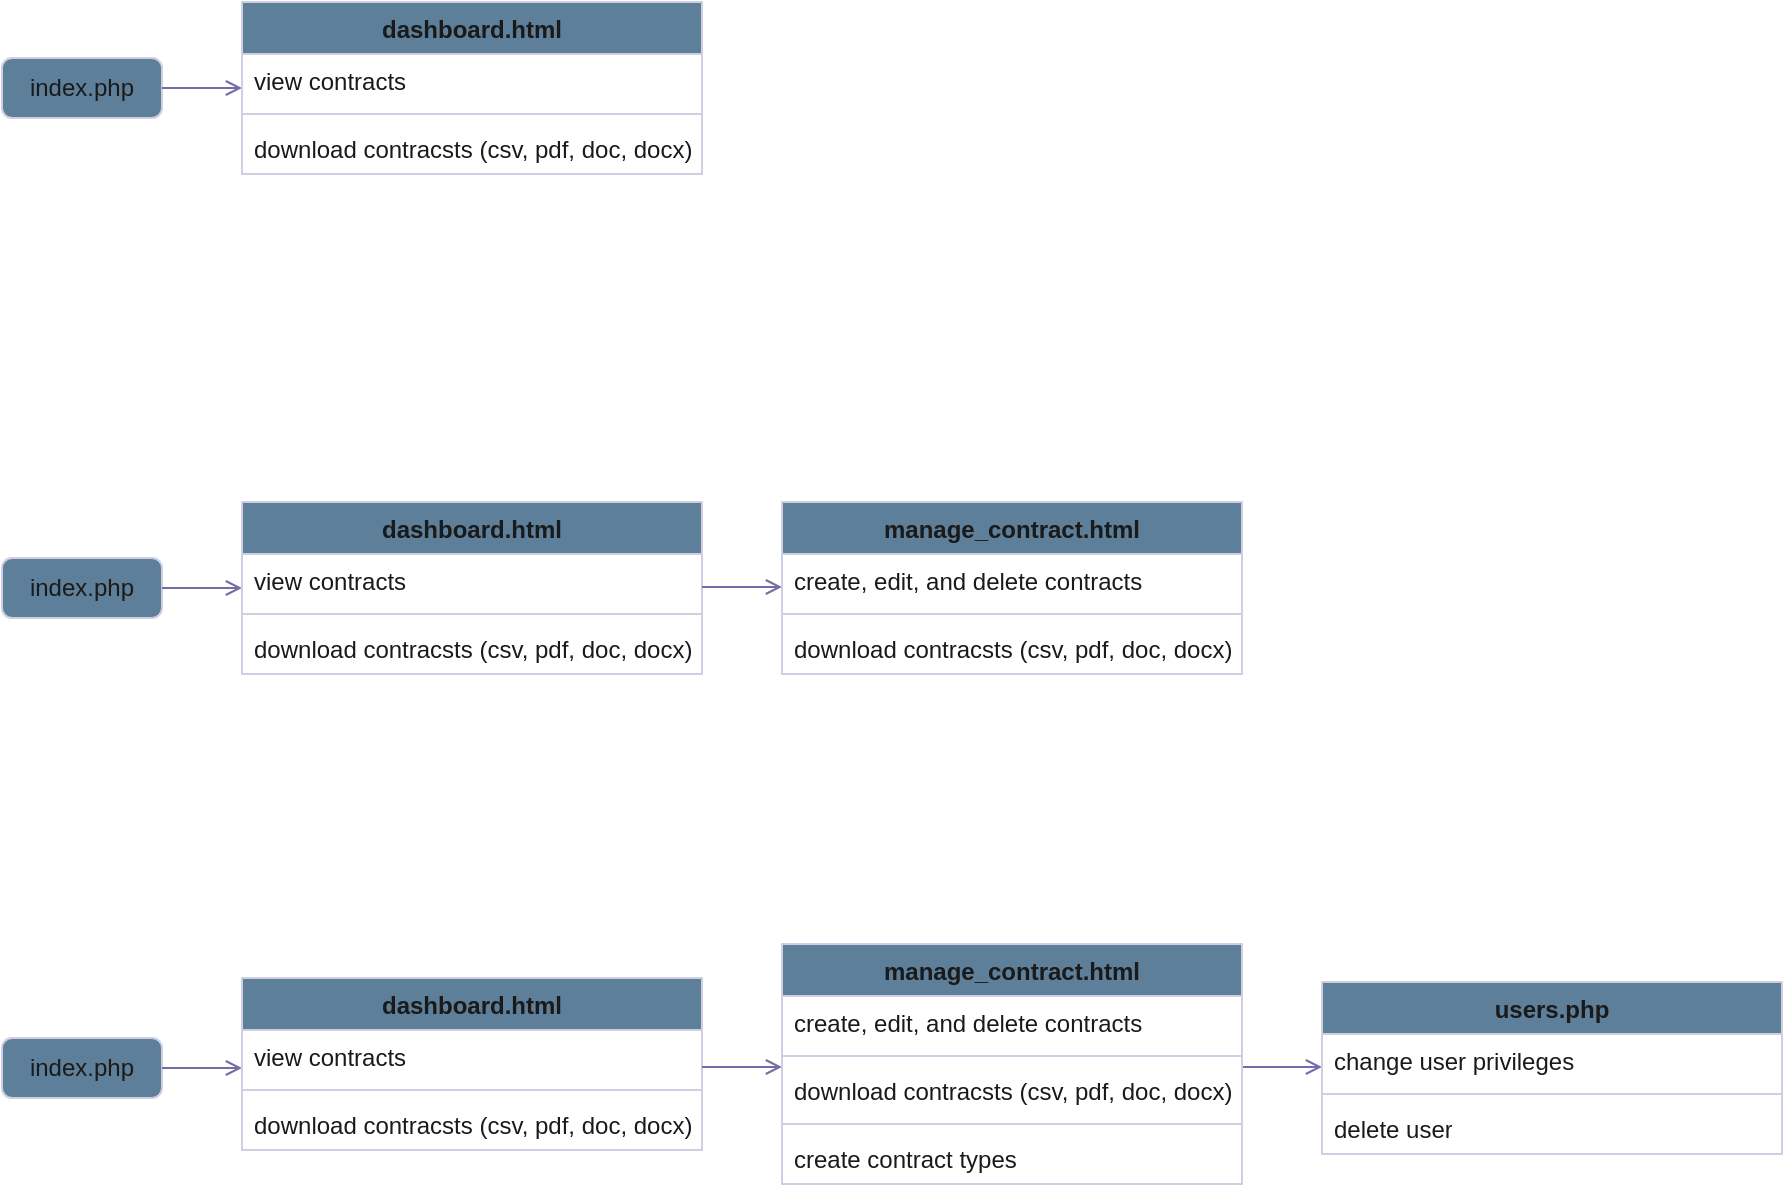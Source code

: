 <mxfile version="28.1.2">
  <diagram name="Page-1" id="B7uV1d_arZ_PD5mE8Kxf">
    <mxGraphModel dx="1042" dy="626" grid="1" gridSize="10" guides="1" tooltips="1" connect="1" arrows="1" fold="1" page="1" pageScale="1" pageWidth="827" pageHeight="1169" math="0" shadow="0">
      <root>
        <mxCell id="0" />
        <mxCell id="1" parent="0" />
        <mxCell id="tB-Uq7sRF1gaMA0PSLCb-1" value="index.php" style="html=1;rounded=1;absoluteArcSize=1;arcSize=10;whiteSpace=wrap;labelBackgroundColor=none;fillColor=#5D7F99;strokeColor=#D0CEE2;fontColor=#1A1A1A;" vertex="1" parent="1">
          <mxGeometry x="90" y="120" width="80" height="30" as="geometry" />
        </mxCell>
        <mxCell id="tB-Uq7sRF1gaMA0PSLCb-2" value="" style="endArrow=open;html=1;rounded=0;align=center;verticalAlign=top;endFill=0;labelBackgroundColor=none;endSize=6;strokeColor=#736CA8;fontColor=default;" edge="1" source="tB-Uq7sRF1gaMA0PSLCb-1" parent="1">
          <mxGeometry relative="1" as="geometry">
            <mxPoint x="210" y="135" as="targetPoint" />
          </mxGeometry>
        </mxCell>
        <mxCell id="tB-Uq7sRF1gaMA0PSLCb-11" value="index.php" style="html=1;rounded=1;absoluteArcSize=1;arcSize=10;whiteSpace=wrap;labelBackgroundColor=none;fillColor=#5D7F99;strokeColor=#D0CEE2;fontColor=#1A1A1A;" vertex="1" parent="1">
          <mxGeometry x="90" y="370" width="80" height="30" as="geometry" />
        </mxCell>
        <mxCell id="tB-Uq7sRF1gaMA0PSLCb-12" value="" style="endArrow=open;html=1;rounded=0;align=center;verticalAlign=top;endFill=0;labelBackgroundColor=none;endSize=6;strokeColor=#736CA8;fontColor=default;" edge="1" source="tB-Uq7sRF1gaMA0PSLCb-11" parent="1">
          <mxGeometry relative="1" as="geometry">
            <mxPoint x="210" y="385" as="targetPoint" />
          </mxGeometry>
        </mxCell>
        <mxCell id="tB-Uq7sRF1gaMA0PSLCb-13" value="index.php" style="html=1;rounded=1;absoluteArcSize=1;arcSize=10;whiteSpace=wrap;labelBackgroundColor=none;fillColor=#5D7F99;strokeColor=#D0CEE2;fontColor=#1A1A1A;" vertex="1" parent="1">
          <mxGeometry x="90" y="610" width="80" height="30" as="geometry" />
        </mxCell>
        <mxCell id="tB-Uq7sRF1gaMA0PSLCb-14" value="" style="endArrow=open;html=1;rounded=0;align=center;verticalAlign=top;endFill=0;labelBackgroundColor=none;endSize=6;strokeColor=#736CA8;fontColor=default;" edge="1" source="tB-Uq7sRF1gaMA0PSLCb-13" parent="1">
          <mxGeometry relative="1" as="geometry">
            <mxPoint x="210" y="625" as="targetPoint" />
          </mxGeometry>
        </mxCell>
        <mxCell id="tB-Uq7sRF1gaMA0PSLCb-15" value="dashboard.html" style="swimlane;fontStyle=1;align=center;verticalAlign=top;childLayout=stackLayout;horizontal=1;startSize=26;horizontalStack=0;resizeParent=1;resizeParentMax=0;resizeLast=0;collapsible=1;marginBottom=0;whiteSpace=wrap;html=1;labelBackgroundColor=none;fillColor=#5D7F99;strokeColor=#D0CEE2;fontColor=#1A1A1A;" vertex="1" parent="1">
          <mxGeometry x="210" y="92" width="230" height="86" as="geometry" />
        </mxCell>
        <mxCell id="tB-Uq7sRF1gaMA0PSLCb-16" value="view contracts" style="text;strokeColor=none;fillColor=none;align=left;verticalAlign=top;spacingLeft=4;spacingRight=4;overflow=hidden;rotatable=0;points=[[0,0.5],[1,0.5]];portConstraint=eastwest;whiteSpace=wrap;html=1;labelBackgroundColor=none;fontColor=#1A1A1A;" vertex="1" parent="tB-Uq7sRF1gaMA0PSLCb-15">
          <mxGeometry y="26" width="230" height="26" as="geometry" />
        </mxCell>
        <mxCell id="tB-Uq7sRF1gaMA0PSLCb-17" value="" style="line;strokeWidth=1;fillColor=none;align=left;verticalAlign=middle;spacingTop=-1;spacingLeft=3;spacingRight=3;rotatable=0;labelPosition=right;points=[];portConstraint=eastwest;strokeColor=#D0CEE2;labelBackgroundColor=none;fontColor=#1A1A1A;" vertex="1" parent="tB-Uq7sRF1gaMA0PSLCb-15">
          <mxGeometry y="52" width="230" height="8" as="geometry" />
        </mxCell>
        <mxCell id="tB-Uq7sRF1gaMA0PSLCb-18" value="download contracsts (csv, pdf, doc, docx)" style="text;strokeColor=none;fillColor=none;align=left;verticalAlign=top;spacingLeft=4;spacingRight=4;overflow=hidden;rotatable=0;points=[[0,0.5],[1,0.5]];portConstraint=eastwest;whiteSpace=wrap;html=1;labelBackgroundColor=none;fontColor=#1A1A1A;" vertex="1" parent="tB-Uq7sRF1gaMA0PSLCb-15">
          <mxGeometry y="60" width="230" height="26" as="geometry" />
        </mxCell>
        <mxCell id="tB-Uq7sRF1gaMA0PSLCb-19" value="dashboard.html" style="swimlane;fontStyle=1;align=center;verticalAlign=top;childLayout=stackLayout;horizontal=1;startSize=26;horizontalStack=0;resizeParent=1;resizeParentMax=0;resizeLast=0;collapsible=1;marginBottom=0;whiteSpace=wrap;html=1;labelBackgroundColor=none;fillColor=#5D7F99;strokeColor=#D0CEE2;fontColor=#1A1A1A;" vertex="1" parent="1">
          <mxGeometry x="210" y="342" width="230" height="86" as="geometry" />
        </mxCell>
        <mxCell id="tB-Uq7sRF1gaMA0PSLCb-20" value="view contracts" style="text;strokeColor=none;fillColor=none;align=left;verticalAlign=top;spacingLeft=4;spacingRight=4;overflow=hidden;rotatable=0;points=[[0,0.5],[1,0.5]];portConstraint=eastwest;whiteSpace=wrap;html=1;labelBackgroundColor=none;fontColor=#1A1A1A;" vertex="1" parent="tB-Uq7sRF1gaMA0PSLCb-19">
          <mxGeometry y="26" width="230" height="26" as="geometry" />
        </mxCell>
        <mxCell id="tB-Uq7sRF1gaMA0PSLCb-21" value="" style="line;strokeWidth=1;fillColor=none;align=left;verticalAlign=middle;spacingTop=-1;spacingLeft=3;spacingRight=3;rotatable=0;labelPosition=right;points=[];portConstraint=eastwest;strokeColor=#D0CEE2;labelBackgroundColor=none;fontColor=#1A1A1A;" vertex="1" parent="tB-Uq7sRF1gaMA0PSLCb-19">
          <mxGeometry y="52" width="230" height="8" as="geometry" />
        </mxCell>
        <mxCell id="tB-Uq7sRF1gaMA0PSLCb-22" value="download contracsts (csv, pdf, doc, docx)" style="text;strokeColor=none;fillColor=none;align=left;verticalAlign=top;spacingLeft=4;spacingRight=4;overflow=hidden;rotatable=0;points=[[0,0.5],[1,0.5]];portConstraint=eastwest;whiteSpace=wrap;html=1;labelBackgroundColor=none;fontColor=#1A1A1A;" vertex="1" parent="tB-Uq7sRF1gaMA0PSLCb-19">
          <mxGeometry y="60" width="230" height="26" as="geometry" />
        </mxCell>
        <mxCell id="tB-Uq7sRF1gaMA0PSLCb-23" value="dashboard.html" style="swimlane;fontStyle=1;align=center;verticalAlign=top;childLayout=stackLayout;horizontal=1;startSize=26;horizontalStack=0;resizeParent=1;resizeParentMax=0;resizeLast=0;collapsible=1;marginBottom=0;whiteSpace=wrap;html=1;labelBackgroundColor=none;fillColor=#5D7F99;strokeColor=#D0CEE2;fontColor=#1A1A1A;" vertex="1" parent="1">
          <mxGeometry x="210" y="580" width="230" height="86" as="geometry" />
        </mxCell>
        <mxCell id="tB-Uq7sRF1gaMA0PSLCb-24" value="view contracts" style="text;strokeColor=none;fillColor=none;align=left;verticalAlign=top;spacingLeft=4;spacingRight=4;overflow=hidden;rotatable=0;points=[[0,0.5],[1,0.5]];portConstraint=eastwest;whiteSpace=wrap;html=1;labelBackgroundColor=none;fontColor=#1A1A1A;" vertex="1" parent="tB-Uq7sRF1gaMA0PSLCb-23">
          <mxGeometry y="26" width="230" height="26" as="geometry" />
        </mxCell>
        <mxCell id="tB-Uq7sRF1gaMA0PSLCb-25" value="" style="line;strokeWidth=1;fillColor=none;align=left;verticalAlign=middle;spacingTop=-1;spacingLeft=3;spacingRight=3;rotatable=0;labelPosition=right;points=[];portConstraint=eastwest;strokeColor=#D0CEE2;labelBackgroundColor=none;fontColor=#1A1A1A;" vertex="1" parent="tB-Uq7sRF1gaMA0PSLCb-23">
          <mxGeometry y="52" width="230" height="8" as="geometry" />
        </mxCell>
        <mxCell id="tB-Uq7sRF1gaMA0PSLCb-26" value="download contracsts (csv, pdf, doc, docx)" style="text;strokeColor=none;fillColor=none;align=left;verticalAlign=top;spacingLeft=4;spacingRight=4;overflow=hidden;rotatable=0;points=[[0,0.5],[1,0.5]];portConstraint=eastwest;whiteSpace=wrap;html=1;labelBackgroundColor=none;fontColor=#1A1A1A;" vertex="1" parent="tB-Uq7sRF1gaMA0PSLCb-23">
          <mxGeometry y="60" width="230" height="26" as="geometry" />
        </mxCell>
        <mxCell id="tB-Uq7sRF1gaMA0PSLCb-27" value="" style="endArrow=open;html=1;rounded=0;align=center;verticalAlign=top;endFill=0;labelBackgroundColor=none;endSize=6;strokeColor=#736CA8;fontColor=default;" edge="1" parent="1">
          <mxGeometry relative="1" as="geometry">
            <mxPoint x="480" y="384.5" as="targetPoint" />
            <mxPoint x="440" y="384.5" as="sourcePoint" />
          </mxGeometry>
        </mxCell>
        <mxCell id="tB-Uq7sRF1gaMA0PSLCb-28" value="" style="endArrow=open;html=1;rounded=0;align=center;verticalAlign=top;endFill=0;labelBackgroundColor=none;endSize=6;strokeColor=#736CA8;fontColor=default;" edge="1" parent="1">
          <mxGeometry relative="1" as="geometry">
            <mxPoint x="480" y="624.5" as="targetPoint" />
            <mxPoint x="440" y="624.5" as="sourcePoint" />
          </mxGeometry>
        </mxCell>
        <mxCell id="tB-Uq7sRF1gaMA0PSLCb-44" value="" style="endArrow=open;html=1;rounded=0;align=center;verticalAlign=top;endFill=0;labelBackgroundColor=none;endSize=6;strokeColor=#736CA8;fontColor=default;" edge="1" parent="1">
          <mxGeometry relative="1" as="geometry">
            <mxPoint x="750" y="624.5" as="targetPoint" />
            <mxPoint x="710" y="624.5" as="sourcePoint" />
          </mxGeometry>
        </mxCell>
        <mxCell id="tB-Uq7sRF1gaMA0PSLCb-45" value="users.php" style="swimlane;fontStyle=1;align=center;verticalAlign=top;childLayout=stackLayout;horizontal=1;startSize=26;horizontalStack=0;resizeParent=1;resizeParentMax=0;resizeLast=0;collapsible=1;marginBottom=0;whiteSpace=wrap;html=1;labelBackgroundColor=none;fillColor=#5D7F99;strokeColor=#D0CEE2;fontColor=#1A1A1A;" vertex="1" parent="1">
          <mxGeometry x="750" y="582" width="230" height="86" as="geometry" />
        </mxCell>
        <mxCell id="tB-Uq7sRF1gaMA0PSLCb-46" value="change user privileges" style="text;strokeColor=none;fillColor=none;align=left;verticalAlign=top;spacingLeft=4;spacingRight=4;overflow=hidden;rotatable=0;points=[[0,0.5],[1,0.5]];portConstraint=eastwest;whiteSpace=wrap;html=1;labelBackgroundColor=none;fontColor=#1A1A1A;" vertex="1" parent="tB-Uq7sRF1gaMA0PSLCb-45">
          <mxGeometry y="26" width="230" height="26" as="geometry" />
        </mxCell>
        <mxCell id="tB-Uq7sRF1gaMA0PSLCb-47" value="" style="line;strokeWidth=1;fillColor=none;align=left;verticalAlign=middle;spacingTop=-1;spacingLeft=3;spacingRight=3;rotatable=0;labelPosition=right;points=[];portConstraint=eastwest;strokeColor=#D0CEE2;labelBackgroundColor=none;fontColor=#1A1A1A;" vertex="1" parent="tB-Uq7sRF1gaMA0PSLCb-45">
          <mxGeometry y="52" width="230" height="8" as="geometry" />
        </mxCell>
        <mxCell id="tB-Uq7sRF1gaMA0PSLCb-48" value="delete user" style="text;strokeColor=none;fillColor=none;align=left;verticalAlign=top;spacingLeft=4;spacingRight=4;overflow=hidden;rotatable=0;points=[[0,0.5],[1,0.5]];portConstraint=eastwest;whiteSpace=wrap;html=1;labelBackgroundColor=none;fontColor=#1A1A1A;" vertex="1" parent="tB-Uq7sRF1gaMA0PSLCb-45">
          <mxGeometry y="60" width="230" height="26" as="geometry" />
        </mxCell>
        <mxCell id="tB-Uq7sRF1gaMA0PSLCb-49" value="manage_contract.html" style="swimlane;fontStyle=1;align=center;verticalAlign=top;childLayout=stackLayout;horizontal=1;startSize=26;horizontalStack=0;resizeParent=1;resizeParentMax=0;resizeLast=0;collapsible=1;marginBottom=0;whiteSpace=wrap;html=1;labelBackgroundColor=none;fillColor=#5D7F99;strokeColor=#D0CEE2;fontColor=#1A1A1A;" vertex="1" parent="1">
          <mxGeometry x="480" y="342" width="230" height="86" as="geometry" />
        </mxCell>
        <mxCell id="tB-Uq7sRF1gaMA0PSLCb-50" value="create, edit, and delete contracts" style="text;strokeColor=none;fillColor=none;align=left;verticalAlign=top;spacingLeft=4;spacingRight=4;overflow=hidden;rotatable=0;points=[[0,0.5],[1,0.5]];portConstraint=eastwest;whiteSpace=wrap;html=1;labelBackgroundColor=none;fontColor=#1A1A1A;" vertex="1" parent="tB-Uq7sRF1gaMA0PSLCb-49">
          <mxGeometry y="26" width="230" height="26" as="geometry" />
        </mxCell>
        <mxCell id="tB-Uq7sRF1gaMA0PSLCb-51" value="" style="line;strokeWidth=1;fillColor=none;align=left;verticalAlign=middle;spacingTop=-1;spacingLeft=3;spacingRight=3;rotatable=0;labelPosition=right;points=[];portConstraint=eastwest;strokeColor=#D0CEE2;labelBackgroundColor=none;fontColor=#1A1A1A;" vertex="1" parent="tB-Uq7sRF1gaMA0PSLCb-49">
          <mxGeometry y="52" width="230" height="8" as="geometry" />
        </mxCell>
        <mxCell id="tB-Uq7sRF1gaMA0PSLCb-52" value="download contracsts (csv, pdf, doc, docx)" style="text;strokeColor=none;fillColor=none;align=left;verticalAlign=top;spacingLeft=4;spacingRight=4;overflow=hidden;rotatable=0;points=[[0,0.5],[1,0.5]];portConstraint=eastwest;whiteSpace=wrap;html=1;labelBackgroundColor=none;fontColor=#1A1A1A;" vertex="1" parent="tB-Uq7sRF1gaMA0PSLCb-49">
          <mxGeometry y="60" width="230" height="26" as="geometry" />
        </mxCell>
        <mxCell id="tB-Uq7sRF1gaMA0PSLCb-53" value="manage_contract.html" style="swimlane;fontStyle=1;align=center;verticalAlign=top;childLayout=stackLayout;horizontal=1;startSize=26;horizontalStack=0;resizeParent=1;resizeParentMax=0;resizeLast=0;collapsible=1;marginBottom=0;whiteSpace=wrap;html=1;labelBackgroundColor=none;fillColor=#5D7F99;strokeColor=#D0CEE2;fontColor=#1A1A1A;" vertex="1" parent="1">
          <mxGeometry x="480" y="563" width="230" height="120" as="geometry" />
        </mxCell>
        <mxCell id="tB-Uq7sRF1gaMA0PSLCb-54" value="create, edit, and delete contracts" style="text;strokeColor=none;fillColor=none;align=left;verticalAlign=top;spacingLeft=4;spacingRight=4;overflow=hidden;rotatable=0;points=[[0,0.5],[1,0.5]];portConstraint=eastwest;whiteSpace=wrap;html=1;labelBackgroundColor=none;fontColor=#1A1A1A;" vertex="1" parent="tB-Uq7sRF1gaMA0PSLCb-53">
          <mxGeometry y="26" width="230" height="26" as="geometry" />
        </mxCell>
        <mxCell id="tB-Uq7sRF1gaMA0PSLCb-55" value="" style="line;strokeWidth=1;fillColor=none;align=left;verticalAlign=middle;spacingTop=-1;spacingLeft=3;spacingRight=3;rotatable=0;labelPosition=right;points=[];portConstraint=eastwest;strokeColor=#D0CEE2;labelBackgroundColor=none;fontColor=#1A1A1A;" vertex="1" parent="tB-Uq7sRF1gaMA0PSLCb-53">
          <mxGeometry y="52" width="230" height="8" as="geometry" />
        </mxCell>
        <mxCell id="tB-Uq7sRF1gaMA0PSLCb-56" value="download contracsts (csv, pdf, doc, docx)" style="text;strokeColor=none;fillColor=none;align=left;verticalAlign=top;spacingLeft=4;spacingRight=4;overflow=hidden;rotatable=0;points=[[0,0.5],[1,0.5]];portConstraint=eastwest;whiteSpace=wrap;html=1;labelBackgroundColor=none;fontColor=#1A1A1A;" vertex="1" parent="tB-Uq7sRF1gaMA0PSLCb-53">
          <mxGeometry y="60" width="230" height="26" as="geometry" />
        </mxCell>
        <mxCell id="tB-Uq7sRF1gaMA0PSLCb-58" value="" style="line;strokeWidth=1;fillColor=none;align=left;verticalAlign=middle;spacingTop=-1;spacingLeft=3;spacingRight=3;rotatable=0;labelPosition=right;points=[];portConstraint=eastwest;strokeColor=#D0CEE2;labelBackgroundColor=none;fontColor=#1A1A1A;" vertex="1" parent="tB-Uq7sRF1gaMA0PSLCb-53">
          <mxGeometry y="86" width="230" height="8" as="geometry" />
        </mxCell>
        <mxCell id="tB-Uq7sRF1gaMA0PSLCb-57" value="create contract types" style="text;strokeColor=none;fillColor=none;align=left;verticalAlign=top;spacingLeft=4;spacingRight=4;overflow=hidden;rotatable=0;points=[[0,0.5],[1,0.5]];portConstraint=eastwest;whiteSpace=wrap;html=1;labelBackgroundColor=none;fontColor=#1A1A1A;" vertex="1" parent="tB-Uq7sRF1gaMA0PSLCb-53">
          <mxGeometry y="94" width="230" height="26" as="geometry" />
        </mxCell>
      </root>
    </mxGraphModel>
  </diagram>
</mxfile>
